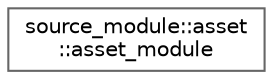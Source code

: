 digraph "类继承关系图"
{
 // LATEX_PDF_SIZE
  bgcolor="transparent";
  edge [fontname=Helvetica,fontsize=10,labelfontname=Helvetica,labelfontsize=10];
  node [fontname=Helvetica,fontsize=10,shape=box,height=0.2,width=0.4];
  rankdir="LR";
  Node0 [id="Node000000",label="source_module::asset\l::asset_module",height=0.2,width=0.4,color="grey40", fillcolor="white", style="filled",URL="$classsource__module_1_1asset_1_1asset__module.html",tooltip=" "];
}
